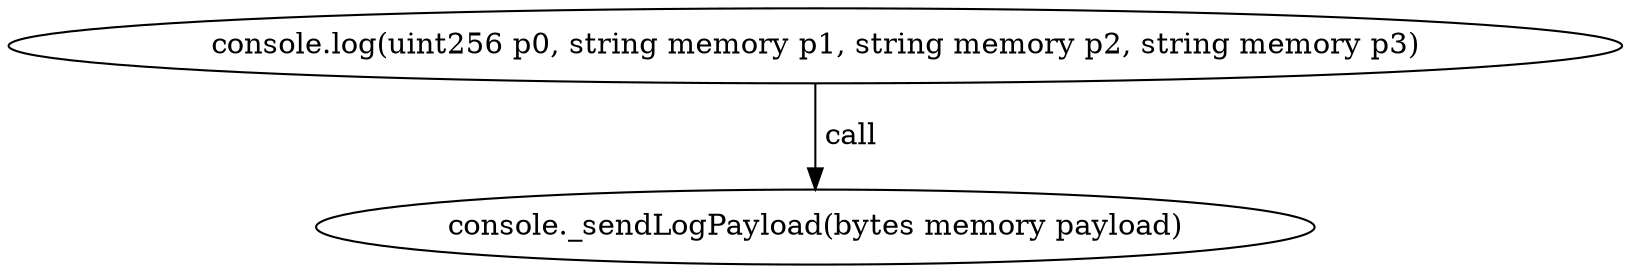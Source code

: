 digraph "" {
	graph [bb="0,0,647.55,124.8"];
	node [label="\N"];
	"console.log(uint256 p0, string memory p1, string memory p2, string memory p3)"	 [height=0.5,
		pos="323.77,106.8",
		width=8.9937];
	"console._sendLogPayload(bytes memory payload)"	 [height=0.5,
		pos="323.77,18",
		width=5.7372];
	"console.log(uint256 p0, string memory p1, string memory p2, string memory p3)" -> "console._sendLogPayload(bytes memory payload)" [key=call,
	label=" call",
	lp="335.63,62.4",
	pos="e,323.77,36.072 323.77,88.401 323.77,76.295 323.77,60.208 323.77,46.467"];
}
digraph "" {
	graph [bb="0,0,647.55,124.8"];
	node [label="\N"];
	"console.log(uint256 p0, string memory p1, string memory p2, string memory p3)"	 [height=0.5,
		pos="323.77,106.8",
		width=8.9937];
	"console._sendLogPayload(bytes memory payload)"	 [height=0.5,
		pos="323.77,18",
		width=5.7372];
	"console.log(uint256 p0, string memory p1, string memory p2, string memory p3)" -> "console._sendLogPayload(bytes memory payload)" [key=call,
	label=" call",
	lp="335.63,62.4",
	pos="e,323.77,36.072 323.77,88.401 323.77,76.295 323.77,60.208 323.77,46.467"];
}
